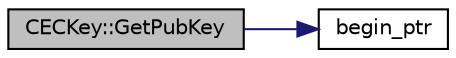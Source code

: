 digraph "CECKey::GetPubKey"
{
  edge [fontname="Helvetica",fontsize="10",labelfontname="Helvetica",labelfontsize="10"];
  node [fontname="Helvetica",fontsize="10",shape=record];
  rankdir="LR";
  Node28 [label="CECKey::GetPubKey",height=0.2,width=0.4,color="black", fillcolor="grey75", style="filled", fontcolor="black"];
  Node28 -> Node29 [color="midnightblue",fontsize="10",style="solid",fontname="Helvetica"];
  Node29 [label="begin_ptr",height=0.2,width=0.4,color="black", fillcolor="white", style="filled",URL="$df/d9d/serialize_8h.html#a19966d167c527d2be493ac9aba27c249",tooltip="Get begin pointer of vector (non-const version). "];
}
